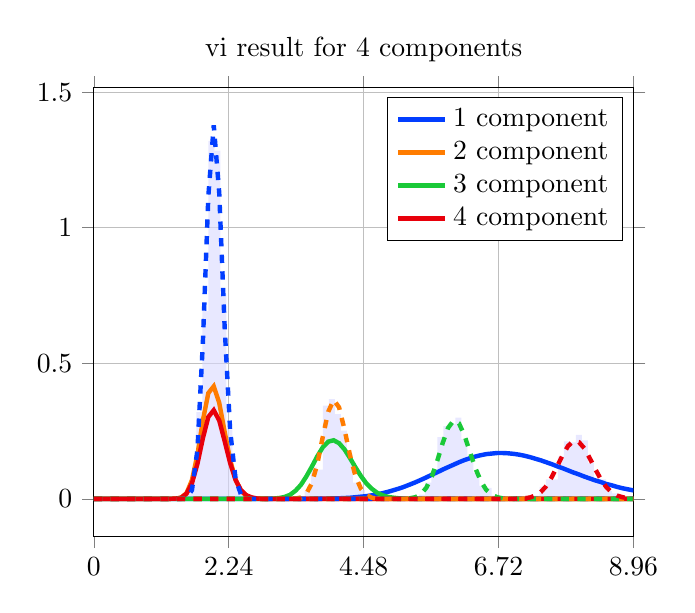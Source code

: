 \begin{tikzpicture}
\begin{axis}[title={vi result for 4 components}, yticklabel style={/pgf/number format/fixed,
            /pgf/number format/precision=3}, grid={major}, yminorgrids={true}, tick align={outside}, xtick={0.0,2.239,4.478,6.717,8.956}, xmin={0.0}, xmax={8.956}, scaled y ticks={false}]
    \addplot[ybar interval, fill={blue!15}, forget plot, opacity={0.6}, draw={none}, bar width={5.0e-6}]
        table[row sep={\\}]
        {
            \\
            1.5  0.02  \\
            1.6  0.068  \\
            1.7  0.32  \\
            1.8  0.692  \\
            1.9  1.32  \\
            2.0  1.284  \\
            2.1  0.756  \\
            2.2  0.256  \\
            2.3  0.092  \\
            2.4  0.02  \\
            2.5  0.004  \\
            2.6  0.0  \\
            2.7  0.0  \\
            2.8  0.0  \\
            2.9  0.0  \\
            3.0  0.0  \\
            3.1  0.0  \\
            3.2  0.0  \\
            3.3  0.0  \\
            3.4  0.004  \\
            3.5  0.028  \\
            3.6  0.116  \\
            3.7  0.108  \\
            3.8  0.344  \\
            3.9  0.368  \\
            4.0  0.312  \\
            4.1  0.252  \\
            4.2  0.164  \\
            4.3  0.06  \\
            4.4  0.032  \\
            4.5  0.008  \\
            4.6  0.0  \\
            4.7  0.0  \\
            4.8  0.0  \\
            4.9  0.0  \\
            5.0  0.0  \\
            5.1  0.0  \\
            5.2  0.004  \\
            5.3  0.004  \\
            5.4  0.016  \\
            5.5  0.06  \\
            5.6  0.092  \\
            5.7  0.228  \\
            5.8  0.268  \\
            5.9  0.276  \\
            6.0  0.3  \\
            6.1  0.22  \\
            6.2  0.144  \\
            6.3  0.096  \\
            6.4  0.048  \\
            6.5  0.04  \\
            6.6  0.012  \\
            6.7  0.0  \\
            6.8  0.0  \\
            6.9  0.0  \\
            7.0  0.0  \\
            7.1  0.0  \\
            7.2  0.004  \\
            7.3  0.012  \\
            7.4  0.044  \\
            7.5  0.072  \\
            7.6  0.072  \\
            7.7  0.156  \\
            7.8  0.212  \\
            7.9  0.208  \\
            8.0  0.236  \\
            8.1  0.216  \\
            8.2  0.132  \\
            8.3  0.072  \\
            8.4  0.072  \\
            8.5  0.028  \\
            8.6  0.02  \\
            8.7  0.004  \\
            8.8  0.0  \\
            8.9  0.004  \\
            9.0  0.0  \\
        }
        ;
    \addplot[style={{ultra thick}}, color={rgb,1:red,0.008;green,0.243;blue,1.0}]
        table[row sep={\\}]
        {
            \\
            0.0  0.0  \\
            0.09  2.388e-58  \\
            0.181  9.81e-47  \\
            0.271  4.902e-40  \\
            0.362  2.381e-35  \\
            0.452  9.13e-32  \\
            0.543  7.028e-29  \\
            0.633  1.786e-26  \\
            0.724  2.017e-24  \\
            0.814  1.226e-22  \\
            0.905  4.57e-21  \\
            0.995  1.147e-19  \\
            1.086  2.078e-18  \\
            1.176  2.862e-17  \\
            1.266  3.12e-16  \\
            1.357  2.782e-15  \\
            1.447  2.082e-14  \\
            1.538  1.335e-13  \\
            1.628  7.475e-13  \\
            1.719  3.705e-12  \\
            1.809  1.646e-11  \\
            1.9  6.631e-11  \\
            1.99  2.442e-10  \\
            2.081  8.292e-10  \\
            2.171  2.614e-9  \\
            2.262  7.694e-9  \\
            2.352  2.126e-8  \\
            2.442  5.545e-8  \\
            2.533  1.37e-7  \\
            2.623  3.218e-7  \\
            2.714  7.216e-7  \\
            2.804  1.549e-6  \\
            2.895  3.19e-6  \\
            2.985  6.324e-6  \\
            3.076  1.209e-5  \\
            3.166  2.234e-5  \\
            3.257  3.998e-5  \\
            3.347  6.941e-5  \\
            3.438  0.0  \\
            3.528  0.0  \\
            3.619  0.0  \\
            3.709  0.0  \\
            3.799  0.001  \\
            3.89  0.001  \\
            3.98  0.002  \\
            4.071  0.002  \\
            4.161  0.003  \\
            4.252  0.004  \\
            4.342  0.006  \\
            4.433  0.008  \\
            4.523  0.01  \\
            4.614  0.013  \\
            4.704  0.017  \\
            4.795  0.021  \\
            4.885  0.026  \\
            4.975  0.032  \\
            5.066  0.038  \\
            5.156  0.045  \\
            5.247  0.053  \\
            5.337  0.061  \\
            5.428  0.07  \\
            5.518  0.079  \\
            5.609  0.089  \\
            5.699  0.098  \\
            5.79  0.108  \\
            5.88  0.117  \\
            5.971  0.126  \\
            6.061  0.135  \\
            6.151  0.143  \\
            6.242  0.15  \\
            6.332  0.156  \\
            6.423  0.161  \\
            6.513  0.165  \\
            6.604  0.167  \\
            6.694  0.169  \\
            6.785  0.169  \\
            6.875  0.168  \\
            6.966  0.166  \\
            7.056  0.163  \\
            7.147  0.159  \\
            7.237  0.154  \\
            7.327  0.148  \\
            7.418  0.142  \\
            7.508  0.135  \\
            7.599  0.128  \\
            7.689  0.12  \\
            7.78  0.113  \\
            7.87  0.105  \\
            7.961  0.097  \\
            8.051  0.09  \\
            8.142  0.082  \\
            8.232  0.075  \\
            8.323  0.068  \\
            8.413  0.062  \\
            8.503  0.055  \\
            8.594  0.05  \\
            8.684  0.044  \\
            8.775  0.039  \\
            8.865  0.035  \\
            8.956  0.031  \\
        }
        ;
    \addlegendentry {1 component}
    \addplot[style={{ultra thick}}, color={rgb,1:red,1.0;green,0.486;blue,0.0}]
        table[row sep={\\}]
        {
            \\
            0.0  0.0  \\
            0.09  2.674e-99  \\
            0.181  2.058e-69  \\
            0.271  8.232e-53  \\
            0.362  1.198e-41  \\
            0.452  1.826e-33  \\
            0.543  3.626e-27  \\
            0.633  3.602e-22  \\
            0.724  3.994e-18  \\
            0.814  8.301e-15  \\
            0.905  4.604e-12  \\
            0.995  8.773e-10  \\
            1.086  6.917e-8  \\
            1.176  2.599e-6  \\
            1.266  5.198e-5  \\
            1.357  0.001  \\
            1.447  0.004  \\
            1.538  0.021  \\
            1.628  0.069  \\
            1.719  0.163  \\
            1.809  0.288  \\
            1.9  0.39  \\
            1.99  0.415  \\
            2.081  0.354  \\
            2.171  0.247  \\
            2.262  0.144  \\
            2.352  0.07  \\
            2.442  0.029  \\
            2.533  0.011  \\
            2.623  0.003  \\
            2.714  0.001  \\
            2.804  0.0  \\
            2.895  5.11e-5  \\
            2.985  1.019e-5  \\
            3.076  1.843e-6  \\
            3.166  3.04e-7  \\
            3.257  4.599e-8  \\
            3.347  6.407e-9  \\
            3.438  8.26e-10  \\
            3.528  9.892e-11  \\
            3.619  1.105e-11  \\
            3.709  1.154e-12  \\
            3.799  1.132e-13  \\
            3.89  1.045e-14  \\
            3.98  9.114e-16  \\
            4.071  7.521e-17  \\
            4.161  5.889e-18  \\
            4.252  4.385e-19  \\
            4.342  3.112e-20  \\
            4.433  2.108e-21  \\
            4.523  1.367e-22  \\
            4.614  8.491e-24  \\
            4.704  5.064e-25  \\
            4.795  2.903e-26  \\
            4.885  1.603e-27  \\
            4.975  8.531e-29  \\
            5.066  4.384e-30  \\
            5.156  2.178e-31  \\
            5.247  1.047e-32  \\
            5.337  4.878e-34  \\
            5.428  2.204e-35  \\
            5.518  9.666e-37  \\
            5.609  4.121e-38  \\
            5.699  1.709e-39  \\
            5.79  6.897e-41  \\
            5.88  2.713e-42  \\
            5.971  1.041e-43  \\
            6.061  3.895e-45  \\
            6.151  1.424e-46  \\
            6.242  5.087e-48  \\
            6.332  1.777e-49  \\
            6.423  6.076e-51  \\
            6.513  2.034e-52  \\
            6.604  6.669e-54  \\
            6.694  2.144e-55  \\
            6.785  6.758e-57  \\
            6.875  2.091e-58  \\
            6.966  6.35e-60  \\
            7.056  1.894e-61  \\
            7.147  5.553e-63  \\
            7.237  1.6e-64  \\
            7.327  4.536e-66  \\
            7.418  1.265e-67  \\
            7.508  3.473e-69  \\
            7.599  9.387e-71  \\
            7.689  2.5e-72  \\
            7.78  6.558e-74  \\
            7.87  1.696e-75  \\
            7.961  4.326e-77  \\
            8.051  1.088e-78  \\
            8.142  2.701e-80  \\
            8.232  6.615e-82  \\
            8.323  1.6e-83  \\
            8.413  3.82e-85  \\
            8.503  9.012e-87  \\
            8.594  2.1e-88  \\
            8.684  4.838e-90  \\
            8.775  1.102e-91  \\
            8.865  2.48e-93  \\
            8.956  5.523e-95  \\
        }
        ;
    \addlegendentry {2 component}
    \addplot[style={{ultra thick}}, color={rgb,1:red,0.102;green,0.788;blue,0.22}]
        table[row sep={\\}]
        {
            \\
            0.0  0.0  \\
            0.09  1.271e-179  \\
            0.181  5.314e-137  \\
            0.271  1.135e-112  \\
            0.362  7.871e-96  \\
            0.452  4.299e-83  \\
            0.543  5.959e-73  \\
            0.633  1.336e-64  \\
            0.724  1.464e-57  \\
            0.814  1.598e-51  \\
            0.905  2.832e-46  \\
            0.995  1.152e-41  \\
            1.086  1.391e-37  \\
            1.176  6.053e-34  \\
            1.266  1.105e-30  \\
            1.357  9.536e-28  \\
            1.447  4.288e-25  \\
            1.538  1.087e-22  \\
            1.628  1.659e-20  \\
            1.719  1.611e-18  \\
            1.809  1.042e-16  \\
            1.9  4.67e-15  \\
            1.99  1.501e-13  \\
            2.081  3.566e-12  \\
            2.171  6.421e-11  \\
            2.262  8.965e-10  \\
            2.352  9.901e-9  \\
            2.442  8.804e-8  \\
            2.533  6.403e-7  \\
            2.623  3.863e-6  \\
            2.714  1.958e-5  \\
            2.804  8.435e-5  \\
            2.895  0.0  \\
            2.985  0.001  \\
            3.076  0.003  \\
            3.166  0.007  \\
            3.257  0.015  \\
            3.347  0.03  \\
            3.438  0.052  \\
            3.528  0.083  \\
            3.619  0.119  \\
            3.709  0.157  \\
            3.799  0.19  \\
            3.89  0.211  \\
            3.98  0.216  \\
            4.071  0.205  \\
            4.161  0.182  \\
            4.252  0.15  \\
            4.342  0.116  \\
            4.433  0.084  \\
            4.523  0.057  \\
            4.614  0.037  \\
            4.704  0.022  \\
            4.795  0.013  \\
            4.885  0.007  \\
            4.975  0.004  \\
            5.066  0.002  \\
            5.156  0.001  \\
            5.247  0.0  \\
            5.337  0.0  \\
            5.428  6.996e-5  \\
            5.518  2.787e-5  \\
            5.609  1.068e-5  \\
            5.699  3.937e-6  \\
            5.79  1.399e-6  \\
            5.88  4.798e-7  \\
            5.971  1.589e-7  \\
            6.061  5.089e-8  \\
            6.151  1.578e-8  \\
            6.242  4.738e-9  \\
            6.332  1.38e-9  \\
            6.423  3.9e-10  \\
            6.513  1.071e-10  \\
            6.604  2.858e-11  \\
            6.694  7.423e-12  \\
            6.785  1.877e-12  \\
            6.875  4.623e-13  \\
            6.966  1.11e-13  \\
            7.056  2.602e-14  \\
            7.147  5.951e-15  \\
            7.237  1.33e-15  \\
            7.327  2.904e-16  \\
            7.418  6.202e-17  \\
            7.508  1.296e-17  \\
            7.599  2.651e-18  \\
            7.689  5.312e-19  \\
            7.78  1.043e-19  \\
            7.87  2.008e-20  \\
            7.961  3.791e-21  \\
            8.051  7.025e-22  \\
            8.142  1.278e-22  \\
            8.232  2.282e-23  \\
            8.323  4.005e-24  \\
            8.413  6.908e-25  \\
            8.503  1.172e-25  \\
            8.594  1.954e-26  \\
            8.684  3.207e-27  \\
            8.775  5.181e-28  \\
            8.865  8.24e-29  \\
            8.956  1.291e-29  \\
        }
        ;
    \addlegendentry {3 component}
    \addplot[style={{ultra thick}}, color={rgb,1:red,0.91;green,0.0;blue,0.043}]
        table[row sep={\\}]
        {
            \\
            0.0  0.0  \\
            0.09  8.003e-92  \\
            0.181  2.686e-64  \\
            0.271  5.301e-49  \\
            0.362  1.028e-38  \\
            0.452  3.597e-31  \\
            0.543  2.313e-25  \\
            0.633  9.437e-21  \\
            0.724  5.115e-17  \\
            0.814  5.934e-14  \\
            0.905  2.04e-11  \\
            0.995  2.623e-9  \\
            1.086  1.496e-7  \\
            1.176  4.315e-6  \\
            1.266  6.961e-5  \\
            1.357  0.001  \\
            1.447  0.004  \\
            1.538  0.019  \\
            1.628  0.057  \\
            1.719  0.129  \\
            1.809  0.223  \\
            1.9  0.302  \\
            1.99  0.327  \\
            2.081  0.289  \\
            2.171  0.213  \\
            2.262  0.132  \\
            2.352  0.07  \\
            2.442  0.032  \\
            2.533  0.013  \\
            2.623  0.005  \\
            2.714  0.001  \\
            2.804  0.0  \\
            2.895  0.0  \\
            2.985  2.397e-5  \\
            3.076  5.08e-6  \\
            3.166  9.892e-7  \\
            3.257  1.778e-7  \\
            3.347  2.963e-8  \\
            3.438  4.598e-9  \\
            3.528  6.666e-10  \\
            3.619  9.063e-11  \\
            3.709  1.159e-11  \\
            3.799  1.398e-12  \\
            3.89  1.596e-13  \\
            3.98  1.727e-14  \\
            4.071  1.777e-15  \\
            4.161  1.742e-16  \\
            4.252  1.631e-17  \\
            4.342  1.461e-18  \\
            4.433  1.254e-19  \\
            4.523  1.033e-20  \\
            4.614  8.183e-22  \\
            4.704  6.244e-23  \\
            4.795  4.595e-24  \\
            4.885  3.266e-25  \\
            4.975  2.244e-26  \\
            5.066  1.493e-27  \\
            5.156  9.629e-29  \\
            5.247  6.025e-30  \\
            5.337  3.662e-31  \\
            5.428  2.164e-32  \\
            5.518  1.245e-33  \\
            5.609  6.971e-35  \\
            5.699  3.807e-36  \\
            5.79  2.028e-37  \\
            5.88  1.055e-38  \\
            5.971  5.362e-40  \\
            6.061  2.665e-41  \\
            6.151  1.296e-42  \\
            6.242  6.168e-44  \\
            6.332  2.876e-45  \\
            6.423  1.315e-46  \\
            6.513  5.895e-48  \\
            6.604  2.594e-49  \\
            6.694  1.12e-50  \\
            6.785  4.754e-52  \\
            6.875  1.982e-53  \\
            6.966  8.126e-55  \\
            7.056  3.277e-56  \\
            7.147  1.3e-57  \\
            7.237  5.079e-59  \\
            7.327  1.954e-60  \\
            7.418  7.406e-62  \\
            7.508  2.766e-63  \\
            7.599  1.019e-64  \\
            7.689  3.7e-66  \\
            7.78  1.326e-67  \\
            7.87  4.687e-69  \\
            7.961  1.636e-70  \\
            8.051  5.639e-72  \\
            8.142  1.92e-73  \\
            8.232  6.456e-75  \\
            8.323  2.146e-76  \\
            8.413  7.051e-78  \\
            8.503  2.291e-79  \\
            8.594  7.359e-81  \\
            8.684  2.339e-82  \\
            8.775  7.355e-84  \\
            8.865  2.289e-85  \\
            8.956  7.05e-87  \\
        }
        ;
    \addlegendentry {4 component}
    \addplot[style={{ultra thick, dashed}}, color={rgb,1:red,0.008;green,0.243;blue,1.0}]
        table[row sep={\\}]
        {
            \\
            0.0  0.0  \\
            0.09  3.167e-185  \\
            0.181  2.999e-129  \\
            0.271  3.894e-98  \\
            0.362  3.345e-77  \\
            0.452  7.599e-62  \\
            0.543  5.118e-50  \\
            0.633  1.267e-40  \\
            0.724  5.181e-33  \\
            0.814  9.226e-27  \\
            0.905  1.387e-21  \\
            0.995  2.821e-17  \\
            1.086  1.101e-13  \\
            1.176  1.073e-10  \\
            1.266  3.21e-8  \\
            1.357  3.471e-6  \\
            1.447  0.0  \\
            1.538  0.003  \\
            1.628  0.032  \\
            1.719  0.18  \\
            1.809  0.575  \\
            1.9  1.116  \\
            1.99  1.378  \\
            2.081  1.128  \\
            2.171  0.633  \\
            2.262  0.252  \\
            2.352  0.073  \\
            2.442  0.016  \\
            2.533  0.003  \\
            2.623  0.0  \\
            2.714  3.268e-5  \\
            2.804  2.627e-6  \\
            2.895  1.716e-7  \\
            2.985  9.23e-9  \\
            3.076  4.135e-10  \\
            3.166  1.56e-11  \\
            3.257  4.999e-13  \\
            3.347  1.374e-14  \\
            3.438  3.267e-16  \\
            3.528  6.766e-18  \\
            3.619  1.229e-19  \\
            3.709  1.972e-21  \\
            3.799  2.811e-23  \\
            3.89  3.579e-25  \\
            3.98  4.091e-27  \\
            4.071  4.22e-29  \\
            4.161  3.945e-31  \\
            4.252  3.358e-33  \\
            4.342  2.611e-35  \\
            4.433  1.862e-37  \\
            4.523  1.223e-39  \\
            4.614  7.414e-42  \\
            4.704  4.164e-44  \\
            4.795  2.173e-46  \\
            4.885  1.056e-48  \\
            4.975  4.795e-51  \\
            5.066  2.038e-53  \\
            5.156  8.132e-56  \\
            5.247  3.052e-58  \\
            5.337  1.079e-60  \\
            5.428  3.606e-63  \\
            5.518  1.14e-65  \\
            5.609  3.415e-68  \\
            5.699  9.715e-71  \\
            5.79  2.629e-73  \\
            5.88  6.775e-76  \\
            5.971  1.666e-78  \\
            6.061  3.914e-81  \\
            6.151  8.795e-84  \\
            6.242  1.893e-86  \\
            6.332  3.908e-89  \\
            6.423  7.747e-92  \\
            6.513  1.476e-94  \\
            6.604  2.707e-97  \\
            6.694  4.782e-100  \\
            6.785  8.146e-103  \\
            6.875  1.339e-105  \\
            6.966  2.128e-108  \\
            7.056  3.268e-111  \\
            7.147  4.859e-114  \\
            7.237  6.997e-117  \\
            7.327  9.768e-120  \\
            7.418  1.323e-122  \\
            7.508  1.739e-125  \\
            7.599  2.221e-128  \\
            7.689  2.759e-131  \\
            7.78  3.332e-134  \\
            7.87  3.919e-137  \\
            7.961  4.489e-140  \\
            8.051  5.011e-143  \\
            8.142  5.456e-146  \\
            8.232  5.796e-149  \\
            8.323  6.01e-152  \\
            8.413  6.088e-155  \\
            8.503  6.027e-158  \\
            8.594  5.833e-161  \\
            8.684  5.522e-164  \\
            8.775  5.117e-167  \\
            8.865  4.641e-170  \\
            8.956  4.124e-173  \\
        }
        ;
    \addplot[style={{ultra thick, dashed}}, color={rgb,1:red,1.0;green,0.486;blue,0.0}]
        table[row sep={\\}]
        {
            \\
            0.0  0.0  \\
            0.09  0.0  \\
            0.181  0.0  \\
            0.271  1.881e-305  \\
            0.362  1.571e-259  \\
            0.452  8.599e-225  \\
            0.543  3.972e-197  \\
            0.633  2.41e-174  \\
            0.724  3.909e-155  \\
            0.814  1.184e-138  \\
            0.905  2.522e-124  \\
            0.995  9.742e-112  \\
            1.086  1.373e-100  \\
            1.176  1.199e-90  \\
            1.266  9.813e-82  \\
            1.357  1.043e-73  \\
            1.447  1.876e-66  \\
            1.538  7.073e-60  \\
            1.628  6.691e-54  \\
            1.719  1.844e-48  \\
            1.809  1.68e-43  \\
            1.9  5.637e-39  \\
            1.99  7.646e-35  \\
            2.081  4.544e-31  \\
            2.171  1.269e-27  \\
            2.262  1.773e-24  \\
            2.352  1.307e-21  \\
            2.442  5.336e-19  \\
            2.533  1.26e-16  \\
            2.623  1.788e-14  \\
            2.714  1.578e-12  \\
            2.804  8.942e-11  \\
            2.895  3.344e-9  \\
            2.985  8.466e-8  \\
            3.076  1.486e-6  \\
            3.166  1.846e-5  \\
            3.257  0.0  \\
            3.347  0.001  \\
            3.438  0.005  \\
            3.528  0.02  \\
            3.619  0.058  \\
            3.709  0.129  \\
            3.799  0.228  \\
            3.89  0.321  \\
            3.98  0.365  \\
            4.071  0.337  \\
            4.161  0.255  \\
            4.252  0.16  \\
            4.342  0.084  \\
            4.433  0.037  \\
            4.523  0.014  \\
            4.614  0.004  \\
            4.704  0.001  \\
            4.795  0.0  \\
            4.885  5.783e-5  \\
            4.975  1.03e-5  \\
            5.066  1.609e-6  \\
            5.156  2.212e-7  \\
            5.247  2.69e-8  \\
            5.337  2.906e-9  \\
            5.428  2.798e-10  \\
            5.518  2.412e-11  \\
            5.609  1.868e-12  \\
            5.699  1.304e-13  \\
            5.79  8.23e-15  \\
            5.88  4.713e-16  \\
            5.971  2.456e-17  \\
            6.061  1.167e-18  \\
            6.151  5.078e-20  \\
            6.242  2.026e-21  \\
            6.332  7.435e-23  \\
            6.423  2.515e-24  \\
            6.513  7.858e-26  \\
            6.604  2.274e-27  \\
            6.694  6.104e-29  \\
            6.785  1.524e-30  \\
            6.875  3.542e-32  \\
            6.966  7.687e-34  \\
            7.056  1.559e-35  \\
            7.147  2.963e-37  \\
            7.237  5.28e-39  \\
            7.327  8.841e-41  \\
            7.418  1.393e-42  \\
            7.508  2.068e-44  \\
            7.599  2.899e-46  \\
            7.689  3.838e-48  \\
            7.78  4.81e-50  \\
            7.87  5.711e-52  \\
            7.961  6.432e-54  \\
            8.051  6.881e-56  \\
            8.142  6.999e-58  \\
            8.232  6.777e-60  \\
            8.323  6.254e-62  \\
            8.413  5.505e-64  \\
            8.503  4.627e-66  \\
            8.594  3.718e-68  \\
            8.684  2.858e-70  \\
            8.775  2.104e-72  \\
            8.865  1.484e-74  \\
            8.956  1.005e-76  \\
        }
        ;
    \addplot[style={{ultra thick, dashed}}, color={rgb,1:red,0.102;green,0.788;blue,0.22}]
        table[row sep={\\}]
        {
            \\
            0.0  0.0  \\
            0.09  0.0  \\
            0.181  0.0  \\
            0.271  0.0  \\
            0.362  0.0  \\
            0.452  0.0  \\
            0.543  0.0  \\
            0.633  0.0  \\
            0.724  2.6e-322  \\
            0.814  1.213e-295  \\
            0.905  3.664e-272  \\
            0.995  2.688e-251  \\
            1.086  1.368e-232  \\
            1.176  1.071e-215  \\
            1.266  2.397e-200  \\
            1.357  2.506e-186  \\
            1.447  1.817e-173  \\
            1.538  1.264e-161  \\
            1.628  1.102e-150  \\
            1.719  1.509e-140  \\
            1.809  3.922e-131  \\
            1.9  2.276e-122  \\
            1.99  3.39e-114  \\
            2.081  1.463e-106  \\
            2.171  2.033e-99  \\
            2.262  9.975e-93  \\
            2.352  1.876e-86  \\
            2.442  1.453e-80  \\
            2.533  4.946e-75  \\
            2.623  7.839e-70  \\
            2.714  6.092e-65  \\
            2.804  2.432e-60  \\
            2.895  5.206e-56  \\
            2.985  6.205e-52  \\
            3.076  4.266e-48  \\
            3.166  1.747e-44  \\
            3.257  4.384e-41  \\
            3.347  6.931e-38  \\
            3.438  7.072e-35  \\
            3.528  4.766e-32  \\
            3.619  2.166e-29  \\
            3.709  6.768e-27  \\
            3.799  1.481e-24  \\
            3.89  2.307e-22  \\
            3.98  2.599e-20  \\
            4.071  2.149e-18  \\
            4.161  1.322e-16  \\
            4.252  6.125e-15  \\
            4.342  2.164e-13  \\
            4.433  5.895e-12  \\
            4.523  1.251e-10  \\
            4.614  2.09e-9  \\
            4.704  2.772e-8  \\
            4.795  2.946e-7  \\
            4.885  2.53e-6  \\
            4.975  1.769e-5  \\
            5.066  0.0  \\
            5.156  0.0  \\
            5.247  0.002  \\
            5.337  0.006  \\
            5.428  0.017  \\
            5.518  0.041  \\
            5.609  0.082  \\
            5.699  0.14  \\
            5.79  0.206  \\
            5.88  0.262  \\
            5.971  0.289  \\
            6.061  0.278  \\
            6.151  0.234  \\
            6.242  0.173  \\
            6.332  0.113  \\
            6.423  0.065  \\
            6.513  0.033  \\
            6.604  0.015  \\
            6.694  0.006  \\
            6.785  0.002  \\
            6.875  0.001  \\
            6.966  0.0  \\
            7.056  5.945e-5  \\
            7.147  1.443e-5  \\
            7.237  3.183e-6  \\
            7.327  6.394e-7  \\
            7.418  1.172e-7  \\
            7.508  1.966e-8  \\
            7.599  3.022e-9  \\
            7.689  4.268e-10  \\
            7.78  5.548e-11  \\
            7.87  6.65e-12  \\
            7.961  7.365e-13  \\
            8.051  7.55e-14  \\
            8.142  7.175e-15  \\
            8.232  6.333e-16  \\
            8.323  5.2e-17  \\
            8.413  3.978e-18  \\
            8.503  2.839e-19  \\
            8.594  1.894e-20  \\
            8.684  1.182e-21  \\
            8.775  6.913e-23  \\
            8.865  3.794e-24  \\
            8.956  1.956e-25  \\
        }
        ;
    \addplot[style={{ultra thick, dashed}}, color={rgb,1:red,0.91;green,0.0;blue,0.043}]
        table[row sep={\\}]
        {
            \\
            0.0  0.0  \\
            0.09  0.0  \\
            0.181  0.0  \\
            0.271  0.0  \\
            0.362  0.0  \\
            0.452  0.0  \\
            0.543  0.0  \\
            0.633  0.0  \\
            0.724  0.0  \\
            0.814  0.0  \\
            0.905  0.0  \\
            0.995  0.0  \\
            1.086  0.0  \\
            1.176  0.0  \\
            1.266  0.0  \\
            1.357  0.0  \\
            1.447  4.443e-310  \\
            1.538  5.699e-293  \\
            1.628  4.583e-277  \\
            1.719  3.117e-262  \\
            1.809  2.311e-248  \\
            1.9  2.319e-235  \\
            1.99  3.794e-223  \\
            2.081  1.189e-211  \\
            2.171  8.217e-201  \\
            2.262  1.417e-190  \\
            2.352  6.794e-181  \\
            2.442  9.985e-172  \\
            2.533  4.9e-163  \\
            2.623  8.674e-155  \\
            2.714  5.934e-147  \\
            2.804  1.67e-139  \\
            2.895  2.046e-132  \\
            2.985  1.148e-125  \\
            3.076  3.091e-119  \\
            3.166  4.17e-113  \\
            3.257  2.929e-107  \\
            3.347  1.11e-101  \\
            3.438  2.348e-96  \\
            3.528  2.854e-91  \\
            3.619  2.051e-86  \\
            3.709  8.945e-82  \\
            3.799  2.425e-77  \\
            3.89  4.179e-73  \\
            3.98  4.675e-69  \\
            4.071  3.46e-65  \\
            4.161  1.726e-61  \\
            4.252  5.902e-58  \\
            4.342  1.406e-54  \\
            4.433  2.366e-51  \\
            4.523  2.855e-48  \\
            4.614  2.503e-45  \\
            4.704  1.614e-42  \\
            4.795  7.741e-40  \\
            4.885  2.794e-37  \\
            4.975  7.668e-35  \\
            5.066  1.616e-32  \\
            5.156  2.639e-30  \\
            5.247  3.37e-28  \\
            5.337  3.394e-26  \\
            5.428  2.717e-24  \\
            5.518  1.742e-22  \\
            5.609  9.008e-21  \\
            5.699  3.785e-19  \\
            5.79  1.3e-17  \\
            5.88  3.675e-16  \\
            5.971  8.597e-15  \\
            6.061  1.674e-13  \\
            6.151  2.728e-12  \\
            6.242  3.74e-11  \\
            6.332  4.336e-10  \\
            6.423  4.27e-9  \\
            6.513  3.589e-8  \\
            6.604  2.585e-7  \\
            6.694  1.603e-6  \\
            6.785  8.59e-6  \\
            6.875  3.993e-5  \\
            6.966  0.0  \\
            7.056  0.001  \\
            7.147  0.002  \\
            7.237  0.005  \\
            7.327  0.012  \\
            7.418  0.025  \\
            7.508  0.047  \\
            7.599  0.08  \\
            7.689  0.12  \\
            7.78  0.161  \\
            7.87  0.195  \\
            7.961  0.213  \\
            8.051  0.209  \\
            8.142  0.186  \\
            8.232  0.149  \\
            8.323  0.109  \\
            8.413  0.073  \\
            8.503  0.044  \\
            8.594  0.024  \\
            8.684  0.012  \\
            8.775  0.006  \\
            8.865  0.002  \\
            8.956  0.001  \\
        }
        ;
\end{axis}
\end{tikzpicture}
